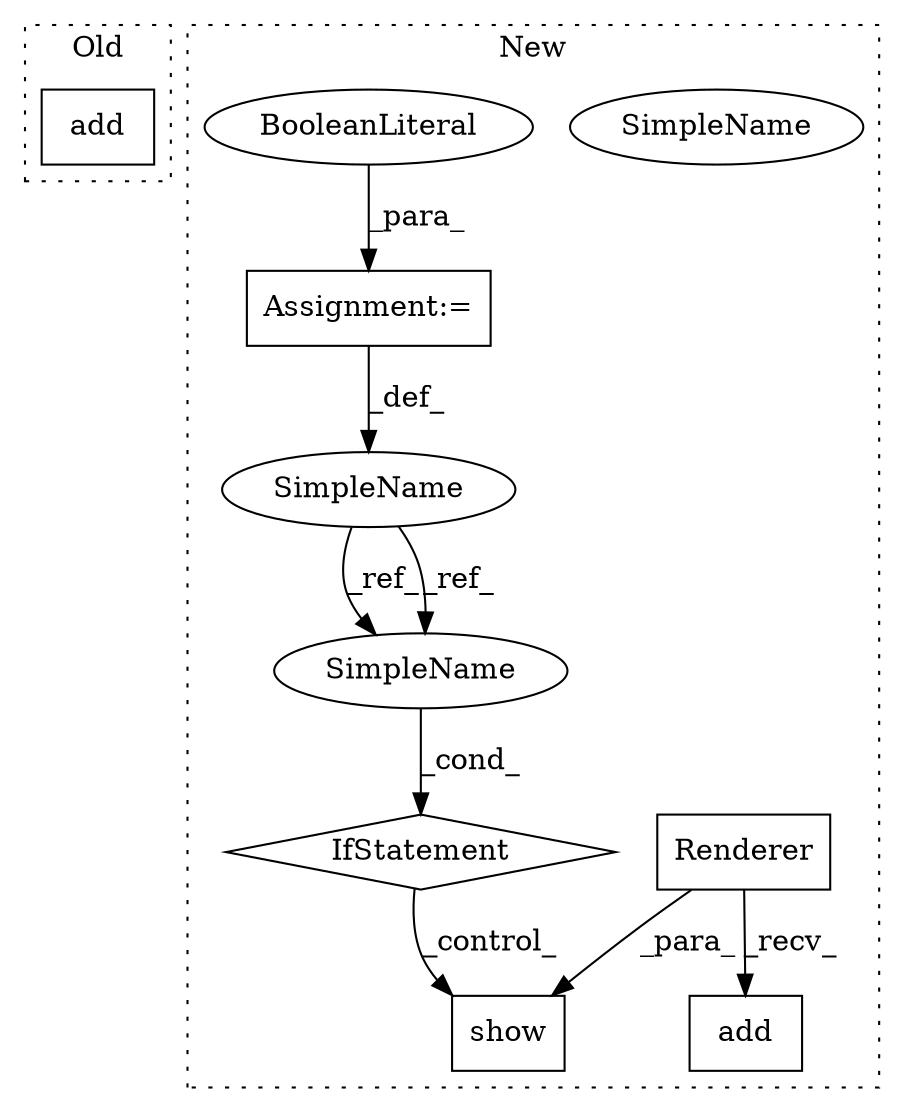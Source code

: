 digraph G {
subgraph cluster0 {
1 [label="add" a="32" s="2113,2183" l="4,1" shape="box"];
label = "Old";
style="dotted";
}
subgraph cluster1 {
2 [label="Renderer" a="32" s="2242" l="10" shape="box"];
3 [label="add" a="32" s="2262,2323" l="4,1" shape="box"];
4 [label="show" a="32" s="2448,2454" l="5,1" shape="box"];
5 [label="SimpleName" a="42" s="2418" l="11" shape="ellipse"];
6 [label="IfStatement" a="25" s="2414,2429" l="4,2" shape="diamond"];
7 [label="SimpleName" a="42" s="1338" l="11" shape="ellipse"];
8 [label="Assignment:=" a="7" s="1349" l="1" shape="box"];
9 [label="BooleanLiteral" a="9" s="1350" l="5" shape="ellipse"];
10 [label="SimpleName" a="42" s="2418" l="11" shape="ellipse"];
label = "New";
style="dotted";
}
2 -> 3 [label="_recv_"];
2 -> 4 [label="_para_"];
6 -> 4 [label="_control_"];
7 -> 10 [label="_ref_"];
7 -> 10 [label="_ref_"];
8 -> 7 [label="_def_"];
9 -> 8 [label="_para_"];
10 -> 6 [label="_cond_"];
}